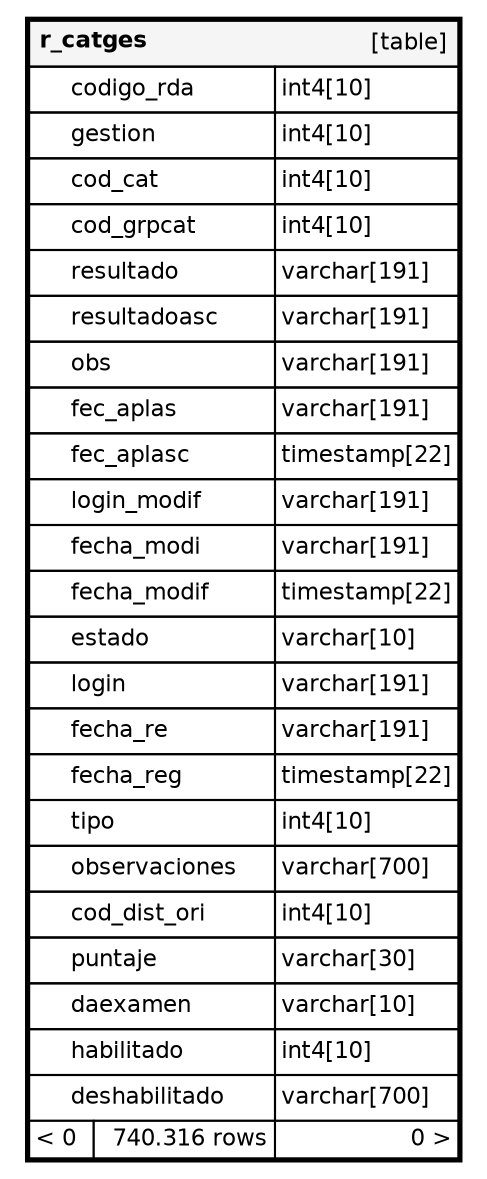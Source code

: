 digraph "r_catges" {
  graph [
    rankdir="RL"
    bgcolor="#ffffff"
    nodesep="0.18"
    ranksep="0.46"
    fontname="Helvetica"
    fontsize="11"
    ration="compress"
  ];
  node [
    fontname="Helvetica"
    fontsize="11"
    shape="plaintext"
  ];
  edge [
    arrowsize="0.8"
  ];
  "r_catges" [
   label=<
    <TABLE BORDER="2" CELLBORDER="1" CELLSPACING="0" BGCOLOR="#ffffff">
      <TR><TD COLSPAN="4"  BGCOLOR="#f5f5f5"><TABLE BORDER="0" CELLSPACING="0"><TR><TD ALIGN="LEFT"><B>r_catges</B></TD><TD ALIGN="RIGHT">[table]</TD></TR></TABLE></TD></TR>
      <TR><TD PORT="codigo_rda" COLSPAN="2" ALIGN="LEFT"><TABLE BORDER="0" CELLSPACING="0" ALIGN="LEFT"><TR ALIGN="LEFT"><TD ALIGN="LEFT" FIXEDSIZE="TRUE" WIDTH="15" HEIGHT="16"></TD><TD ALIGN="LEFT" FIXEDSIZE="TRUE" WIDTH="97" HEIGHT="16">codigo_rda</TD></TR></TABLE></TD><TD PORT="codigo_rda.type" ALIGN="LEFT">int4[10]</TD></TR>
      <TR><TD PORT="gestion" COLSPAN="2" ALIGN="LEFT"><TABLE BORDER="0" CELLSPACING="0" ALIGN="LEFT"><TR ALIGN="LEFT"><TD ALIGN="LEFT" FIXEDSIZE="TRUE" WIDTH="15" HEIGHT="16"></TD><TD ALIGN="LEFT" FIXEDSIZE="TRUE" WIDTH="97" HEIGHT="16">gestion</TD></TR></TABLE></TD><TD PORT="gestion.type" ALIGN="LEFT">int4[10]</TD></TR>
      <TR><TD PORT="cod_cat" COLSPAN="2" ALIGN="LEFT"><TABLE BORDER="0" CELLSPACING="0" ALIGN="LEFT"><TR ALIGN="LEFT"><TD ALIGN="LEFT" FIXEDSIZE="TRUE" WIDTH="15" HEIGHT="16"></TD><TD ALIGN="LEFT" FIXEDSIZE="TRUE" WIDTH="97" HEIGHT="16">cod_cat</TD></TR></TABLE></TD><TD PORT="cod_cat.type" ALIGN="LEFT">int4[10]</TD></TR>
      <TR><TD PORT="cod_grpcat" COLSPAN="2" ALIGN="LEFT"><TABLE BORDER="0" CELLSPACING="0" ALIGN="LEFT"><TR ALIGN="LEFT"><TD ALIGN="LEFT" FIXEDSIZE="TRUE" WIDTH="15" HEIGHT="16"></TD><TD ALIGN="LEFT" FIXEDSIZE="TRUE" WIDTH="97" HEIGHT="16">cod_grpcat</TD></TR></TABLE></TD><TD PORT="cod_grpcat.type" ALIGN="LEFT">int4[10]</TD></TR>
      <TR><TD PORT="resultado" COLSPAN="2" ALIGN="LEFT"><TABLE BORDER="0" CELLSPACING="0" ALIGN="LEFT"><TR ALIGN="LEFT"><TD ALIGN="LEFT" FIXEDSIZE="TRUE" WIDTH="15" HEIGHT="16"></TD><TD ALIGN="LEFT" FIXEDSIZE="TRUE" WIDTH="97" HEIGHT="16">resultado</TD></TR></TABLE></TD><TD PORT="resultado.type" ALIGN="LEFT">varchar[191]</TD></TR>
      <TR><TD PORT="resultadoasc" COLSPAN="2" ALIGN="LEFT"><TABLE BORDER="0" CELLSPACING="0" ALIGN="LEFT"><TR ALIGN="LEFT"><TD ALIGN="LEFT" FIXEDSIZE="TRUE" WIDTH="15" HEIGHT="16"></TD><TD ALIGN="LEFT" FIXEDSIZE="TRUE" WIDTH="97" HEIGHT="16">resultadoasc</TD></TR></TABLE></TD><TD PORT="resultadoasc.type" ALIGN="LEFT">varchar[191]</TD></TR>
      <TR><TD PORT="obs" COLSPAN="2" ALIGN="LEFT"><TABLE BORDER="0" CELLSPACING="0" ALIGN="LEFT"><TR ALIGN="LEFT"><TD ALIGN="LEFT" FIXEDSIZE="TRUE" WIDTH="15" HEIGHT="16"></TD><TD ALIGN="LEFT" FIXEDSIZE="TRUE" WIDTH="97" HEIGHT="16">obs</TD></TR></TABLE></TD><TD PORT="obs.type" ALIGN="LEFT">varchar[191]</TD></TR>
      <TR><TD PORT="fec_aplas" COLSPAN="2" ALIGN="LEFT"><TABLE BORDER="0" CELLSPACING="0" ALIGN="LEFT"><TR ALIGN="LEFT"><TD ALIGN="LEFT" FIXEDSIZE="TRUE" WIDTH="15" HEIGHT="16"></TD><TD ALIGN="LEFT" FIXEDSIZE="TRUE" WIDTH="97" HEIGHT="16">fec_aplas</TD></TR></TABLE></TD><TD PORT="fec_aplas.type" ALIGN="LEFT">varchar[191]</TD></TR>
      <TR><TD PORT="fec_aplasc" COLSPAN="2" ALIGN="LEFT"><TABLE BORDER="0" CELLSPACING="0" ALIGN="LEFT"><TR ALIGN="LEFT"><TD ALIGN="LEFT" FIXEDSIZE="TRUE" WIDTH="15" HEIGHT="16"></TD><TD ALIGN="LEFT" FIXEDSIZE="TRUE" WIDTH="97" HEIGHT="16">fec_aplasc</TD></TR></TABLE></TD><TD PORT="fec_aplasc.type" ALIGN="LEFT">timestamp[22]</TD></TR>
      <TR><TD PORT="login_modif" COLSPAN="2" ALIGN="LEFT"><TABLE BORDER="0" CELLSPACING="0" ALIGN="LEFT"><TR ALIGN="LEFT"><TD ALIGN="LEFT" FIXEDSIZE="TRUE" WIDTH="15" HEIGHT="16"></TD><TD ALIGN="LEFT" FIXEDSIZE="TRUE" WIDTH="97" HEIGHT="16">login_modif</TD></TR></TABLE></TD><TD PORT="login_modif.type" ALIGN="LEFT">varchar[191]</TD></TR>
      <TR><TD PORT="fecha_modi" COLSPAN="2" ALIGN="LEFT"><TABLE BORDER="0" CELLSPACING="0" ALIGN="LEFT"><TR ALIGN="LEFT"><TD ALIGN="LEFT" FIXEDSIZE="TRUE" WIDTH="15" HEIGHT="16"></TD><TD ALIGN="LEFT" FIXEDSIZE="TRUE" WIDTH="97" HEIGHT="16">fecha_modi</TD></TR></TABLE></TD><TD PORT="fecha_modi.type" ALIGN="LEFT">varchar[191]</TD></TR>
      <TR><TD PORT="fecha_modif" COLSPAN="2" ALIGN="LEFT"><TABLE BORDER="0" CELLSPACING="0" ALIGN="LEFT"><TR ALIGN="LEFT"><TD ALIGN="LEFT" FIXEDSIZE="TRUE" WIDTH="15" HEIGHT="16"></TD><TD ALIGN="LEFT" FIXEDSIZE="TRUE" WIDTH="97" HEIGHT="16">fecha_modif</TD></TR></TABLE></TD><TD PORT="fecha_modif.type" ALIGN="LEFT">timestamp[22]</TD></TR>
      <TR><TD PORT="estado" COLSPAN="2" ALIGN="LEFT"><TABLE BORDER="0" CELLSPACING="0" ALIGN="LEFT"><TR ALIGN="LEFT"><TD ALIGN="LEFT" FIXEDSIZE="TRUE" WIDTH="15" HEIGHT="16"></TD><TD ALIGN="LEFT" FIXEDSIZE="TRUE" WIDTH="97" HEIGHT="16">estado</TD></TR></TABLE></TD><TD PORT="estado.type" ALIGN="LEFT">varchar[10]</TD></TR>
      <TR><TD PORT="login" COLSPAN="2" ALIGN="LEFT"><TABLE BORDER="0" CELLSPACING="0" ALIGN="LEFT"><TR ALIGN="LEFT"><TD ALIGN="LEFT" FIXEDSIZE="TRUE" WIDTH="15" HEIGHT="16"></TD><TD ALIGN="LEFT" FIXEDSIZE="TRUE" WIDTH="97" HEIGHT="16">login</TD></TR></TABLE></TD><TD PORT="login.type" ALIGN="LEFT">varchar[191]</TD></TR>
      <TR><TD PORT="fecha_re" COLSPAN="2" ALIGN="LEFT"><TABLE BORDER="0" CELLSPACING="0" ALIGN="LEFT"><TR ALIGN="LEFT"><TD ALIGN="LEFT" FIXEDSIZE="TRUE" WIDTH="15" HEIGHT="16"></TD><TD ALIGN="LEFT" FIXEDSIZE="TRUE" WIDTH="97" HEIGHT="16">fecha_re</TD></TR></TABLE></TD><TD PORT="fecha_re.type" ALIGN="LEFT">varchar[191]</TD></TR>
      <TR><TD PORT="fecha_reg" COLSPAN="2" ALIGN="LEFT"><TABLE BORDER="0" CELLSPACING="0" ALIGN="LEFT"><TR ALIGN="LEFT"><TD ALIGN="LEFT" FIXEDSIZE="TRUE" WIDTH="15" HEIGHT="16"></TD><TD ALIGN="LEFT" FIXEDSIZE="TRUE" WIDTH="97" HEIGHT="16">fecha_reg</TD></TR></TABLE></TD><TD PORT="fecha_reg.type" ALIGN="LEFT">timestamp[22]</TD></TR>
      <TR><TD PORT="tipo" COLSPAN="2" ALIGN="LEFT"><TABLE BORDER="0" CELLSPACING="0" ALIGN="LEFT"><TR ALIGN="LEFT"><TD ALIGN="LEFT" FIXEDSIZE="TRUE" WIDTH="15" HEIGHT="16"></TD><TD ALIGN="LEFT" FIXEDSIZE="TRUE" WIDTH="97" HEIGHT="16">tipo</TD></TR></TABLE></TD><TD PORT="tipo.type" ALIGN="LEFT">int4[10]</TD></TR>
      <TR><TD PORT="observaciones" COLSPAN="2" ALIGN="LEFT"><TABLE BORDER="0" CELLSPACING="0" ALIGN="LEFT"><TR ALIGN="LEFT"><TD ALIGN="LEFT" FIXEDSIZE="TRUE" WIDTH="15" HEIGHT="16"></TD><TD ALIGN="LEFT" FIXEDSIZE="TRUE" WIDTH="97" HEIGHT="16">observaciones</TD></TR></TABLE></TD><TD PORT="observaciones.type" ALIGN="LEFT">varchar[700]</TD></TR>
      <TR><TD PORT="cod_dist_ori" COLSPAN="2" ALIGN="LEFT"><TABLE BORDER="0" CELLSPACING="0" ALIGN="LEFT"><TR ALIGN="LEFT"><TD ALIGN="LEFT" FIXEDSIZE="TRUE" WIDTH="15" HEIGHT="16"></TD><TD ALIGN="LEFT" FIXEDSIZE="TRUE" WIDTH="97" HEIGHT="16">cod_dist_ori</TD></TR></TABLE></TD><TD PORT="cod_dist_ori.type" ALIGN="LEFT">int4[10]</TD></TR>
      <TR><TD PORT="puntaje" COLSPAN="2" ALIGN="LEFT"><TABLE BORDER="0" CELLSPACING="0" ALIGN="LEFT"><TR ALIGN="LEFT"><TD ALIGN="LEFT" FIXEDSIZE="TRUE" WIDTH="15" HEIGHT="16"></TD><TD ALIGN="LEFT" FIXEDSIZE="TRUE" WIDTH="97" HEIGHT="16">puntaje</TD></TR></TABLE></TD><TD PORT="puntaje.type" ALIGN="LEFT">varchar[30]</TD></TR>
      <TR><TD PORT="daexamen" COLSPAN="2" ALIGN="LEFT"><TABLE BORDER="0" CELLSPACING="0" ALIGN="LEFT"><TR ALIGN="LEFT"><TD ALIGN="LEFT" FIXEDSIZE="TRUE" WIDTH="15" HEIGHT="16"></TD><TD ALIGN="LEFT" FIXEDSIZE="TRUE" WIDTH="97" HEIGHT="16">daexamen</TD></TR></TABLE></TD><TD PORT="daexamen.type" ALIGN="LEFT">varchar[10]</TD></TR>
      <TR><TD PORT="habilitado" COLSPAN="2" ALIGN="LEFT"><TABLE BORDER="0" CELLSPACING="0" ALIGN="LEFT"><TR ALIGN="LEFT"><TD ALIGN="LEFT" FIXEDSIZE="TRUE" WIDTH="15" HEIGHT="16"></TD><TD ALIGN="LEFT" FIXEDSIZE="TRUE" WIDTH="97" HEIGHT="16">habilitado</TD></TR></TABLE></TD><TD PORT="habilitado.type" ALIGN="LEFT">int4[10]</TD></TR>
      <TR><TD PORT="deshabilitado" COLSPAN="2" ALIGN="LEFT"><TABLE BORDER="0" CELLSPACING="0" ALIGN="LEFT"><TR ALIGN="LEFT"><TD ALIGN="LEFT" FIXEDSIZE="TRUE" WIDTH="15" HEIGHT="16"></TD><TD ALIGN="LEFT" FIXEDSIZE="TRUE" WIDTH="97" HEIGHT="16">deshabilitado</TD></TR></TABLE></TD><TD PORT="deshabilitado.type" ALIGN="LEFT">varchar[700]</TD></TR>
      <TR><TD ALIGN="LEFT" BGCOLOR="#ffffff">&lt; 0</TD><TD ALIGN="RIGHT" BGCOLOR="#ffffff">740.316 rows</TD><TD ALIGN="RIGHT" BGCOLOR="#ffffff">0 &gt;</TD></TR>
    </TABLE>>
    URL="tables/r_catges.html"
    target="_top"
    tooltip="r_catges"
  ];
}
